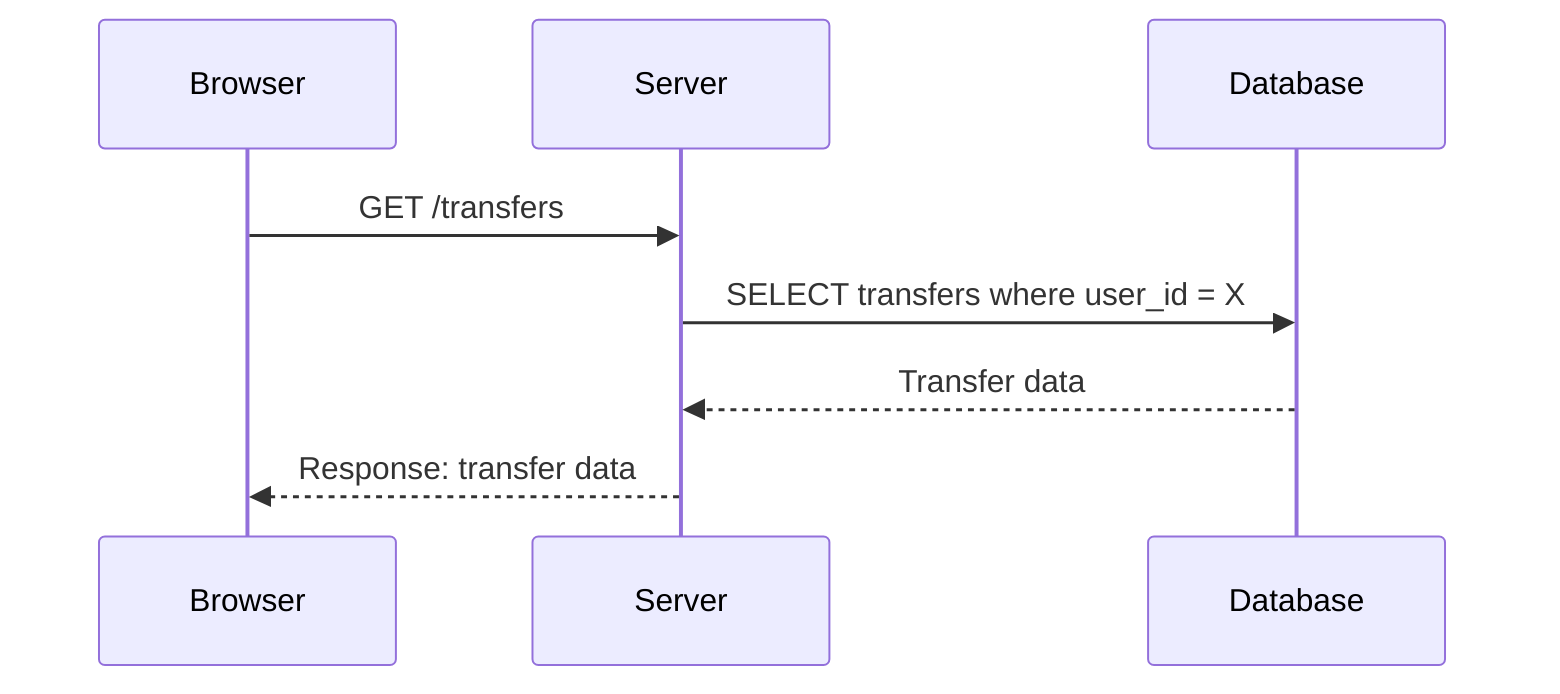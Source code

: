 sequenceDiagram
    participant Browser
    participant Server
    participant Database

    Browser->>Server: GET /transfers
    Server->>Database: SELECT transfers where user_id = X
    Database-->>Server: Transfer data
    Server-->>Browser: Response: transfer data